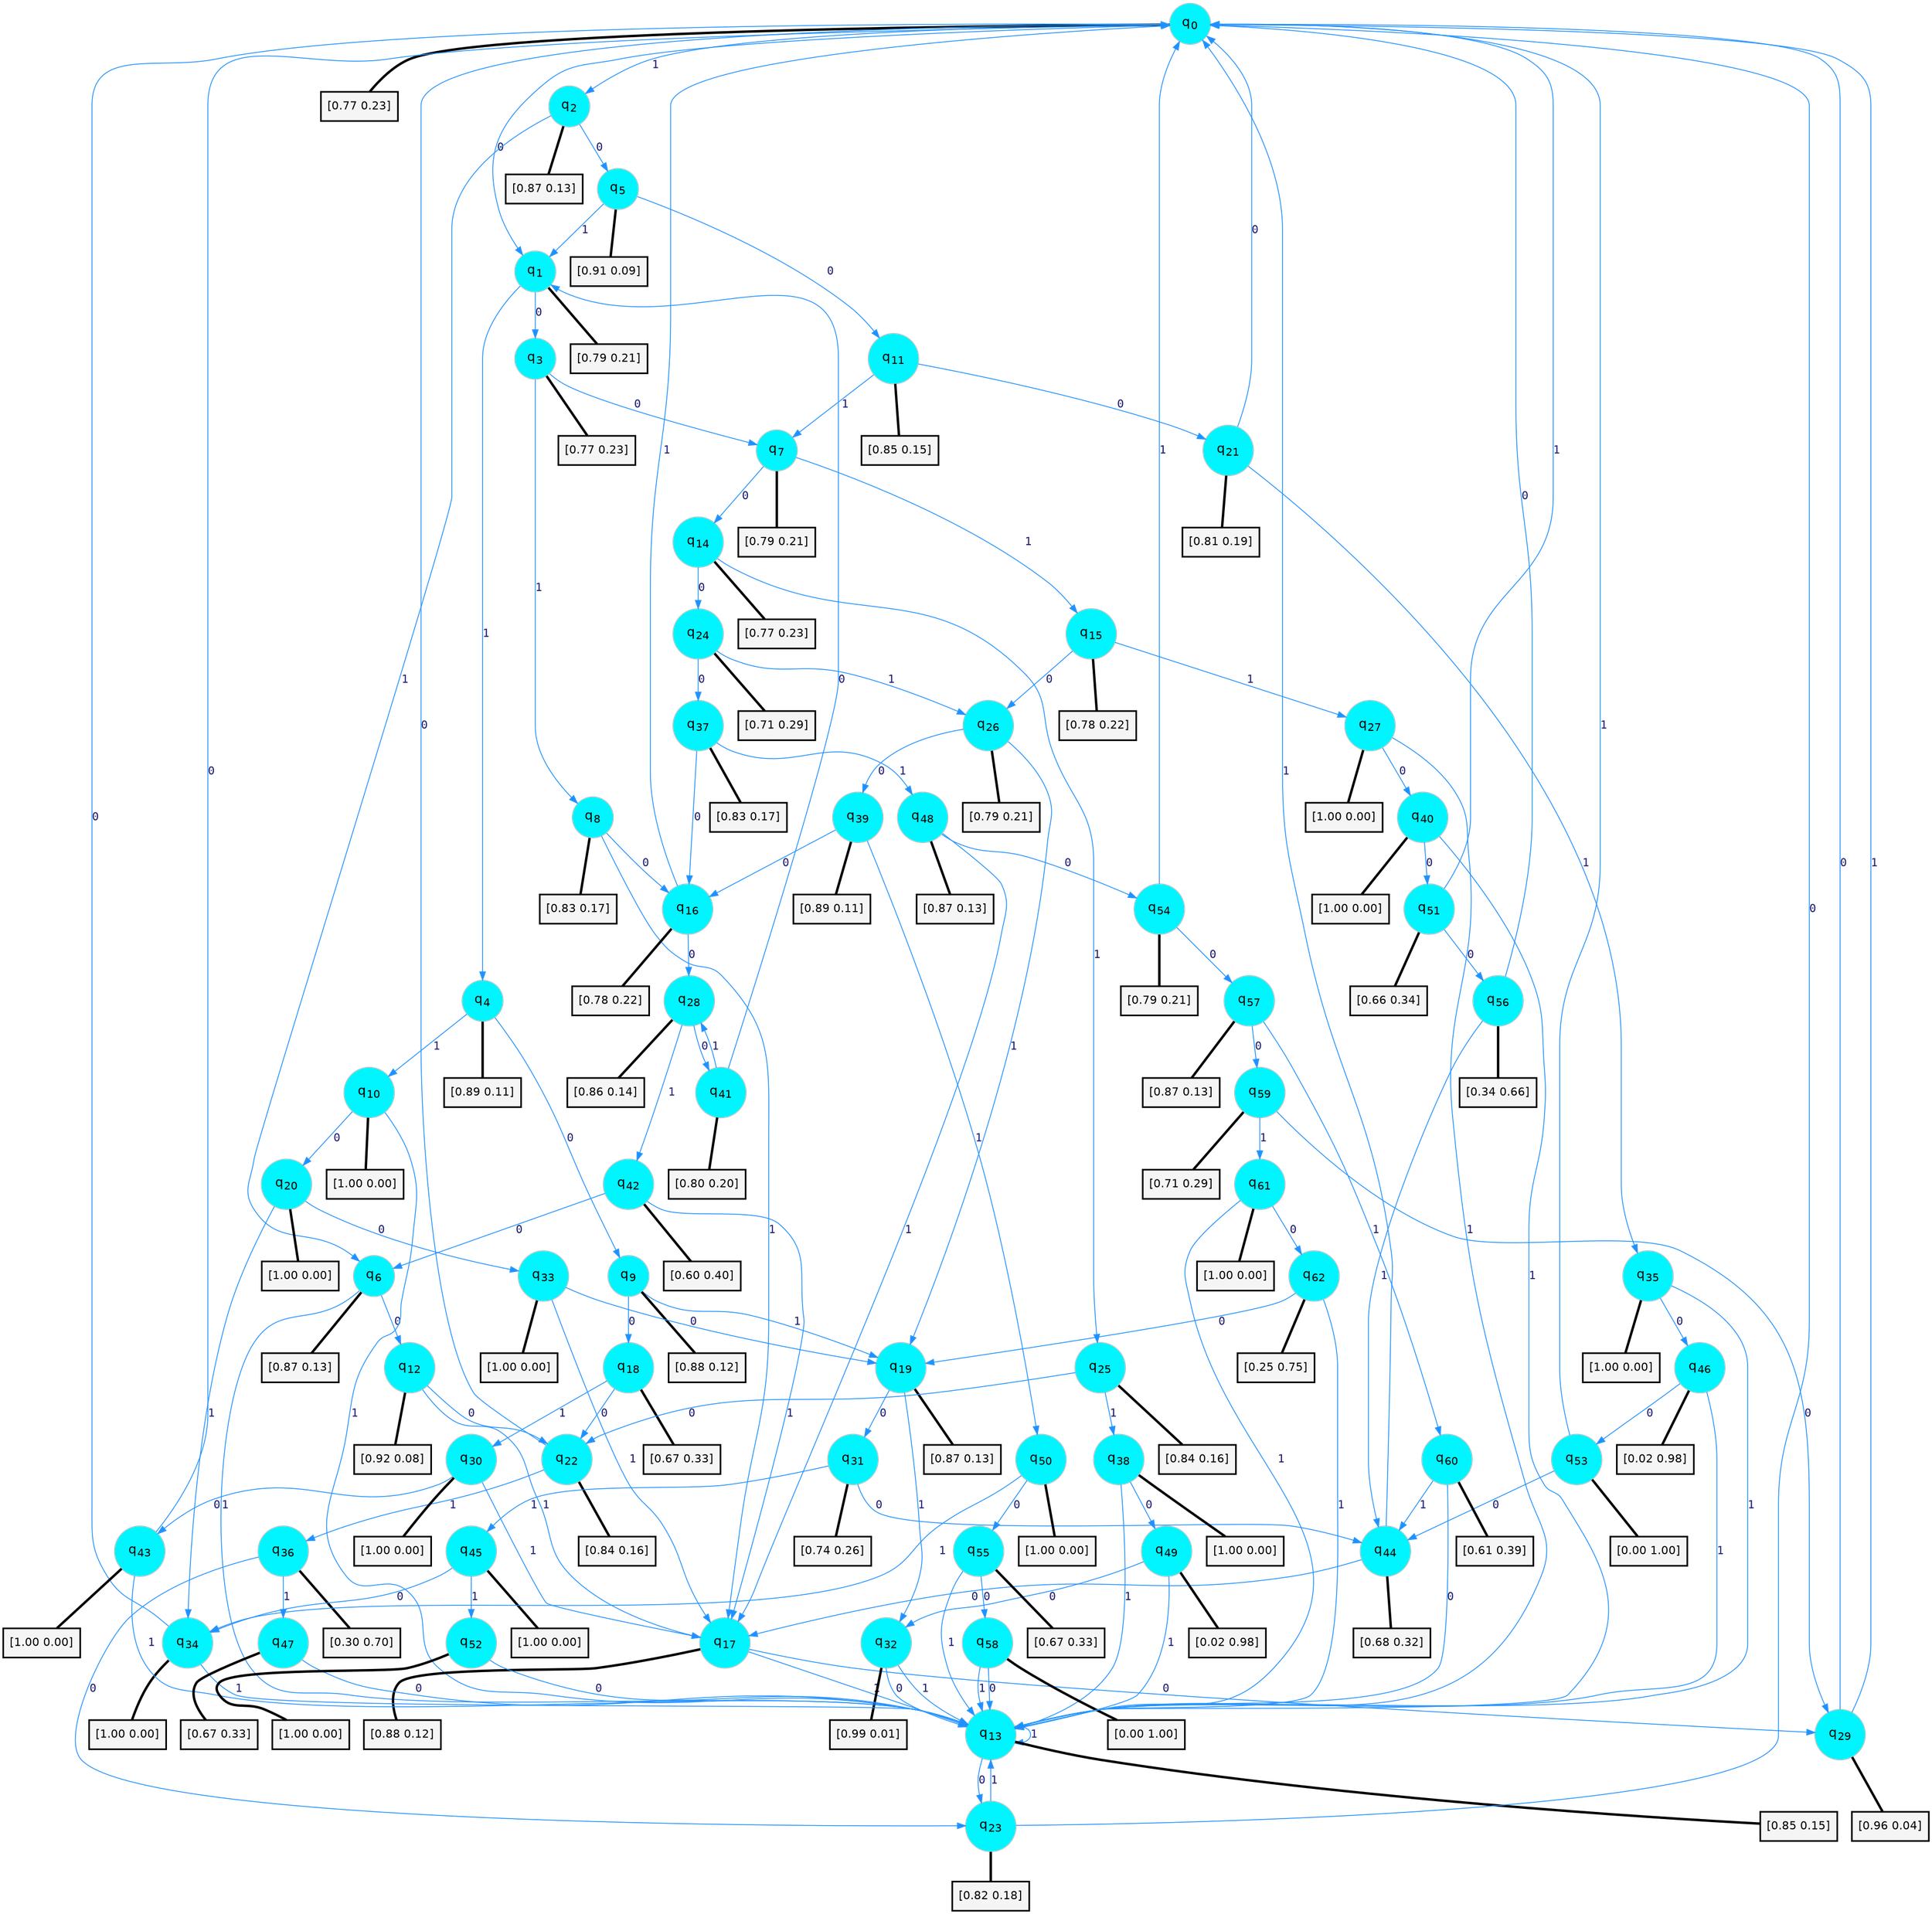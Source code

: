 digraph G {
graph [
bgcolor=transparent, dpi=300, rankdir=TD, size="40,25"];
node [
color=gray, fillcolor=turquoise1, fontcolor=black, fontname=Helvetica, fontsize=16, fontweight=bold, shape=circle, style=filled];
edge [
arrowsize=1, color=dodgerblue1, fontcolor=midnightblue, fontname=courier, fontweight=bold, penwidth=1, style=solid, weight=20];
0[label=<q<SUB>0</SUB>>];
1[label=<q<SUB>1</SUB>>];
2[label=<q<SUB>2</SUB>>];
3[label=<q<SUB>3</SUB>>];
4[label=<q<SUB>4</SUB>>];
5[label=<q<SUB>5</SUB>>];
6[label=<q<SUB>6</SUB>>];
7[label=<q<SUB>7</SUB>>];
8[label=<q<SUB>8</SUB>>];
9[label=<q<SUB>9</SUB>>];
10[label=<q<SUB>10</SUB>>];
11[label=<q<SUB>11</SUB>>];
12[label=<q<SUB>12</SUB>>];
13[label=<q<SUB>13</SUB>>];
14[label=<q<SUB>14</SUB>>];
15[label=<q<SUB>15</SUB>>];
16[label=<q<SUB>16</SUB>>];
17[label=<q<SUB>17</SUB>>];
18[label=<q<SUB>18</SUB>>];
19[label=<q<SUB>19</SUB>>];
20[label=<q<SUB>20</SUB>>];
21[label=<q<SUB>21</SUB>>];
22[label=<q<SUB>22</SUB>>];
23[label=<q<SUB>23</SUB>>];
24[label=<q<SUB>24</SUB>>];
25[label=<q<SUB>25</SUB>>];
26[label=<q<SUB>26</SUB>>];
27[label=<q<SUB>27</SUB>>];
28[label=<q<SUB>28</SUB>>];
29[label=<q<SUB>29</SUB>>];
30[label=<q<SUB>30</SUB>>];
31[label=<q<SUB>31</SUB>>];
32[label=<q<SUB>32</SUB>>];
33[label=<q<SUB>33</SUB>>];
34[label=<q<SUB>34</SUB>>];
35[label=<q<SUB>35</SUB>>];
36[label=<q<SUB>36</SUB>>];
37[label=<q<SUB>37</SUB>>];
38[label=<q<SUB>38</SUB>>];
39[label=<q<SUB>39</SUB>>];
40[label=<q<SUB>40</SUB>>];
41[label=<q<SUB>41</SUB>>];
42[label=<q<SUB>42</SUB>>];
43[label=<q<SUB>43</SUB>>];
44[label=<q<SUB>44</SUB>>];
45[label=<q<SUB>45</SUB>>];
46[label=<q<SUB>46</SUB>>];
47[label=<q<SUB>47</SUB>>];
48[label=<q<SUB>48</SUB>>];
49[label=<q<SUB>49</SUB>>];
50[label=<q<SUB>50</SUB>>];
51[label=<q<SUB>51</SUB>>];
52[label=<q<SUB>52</SUB>>];
53[label=<q<SUB>53</SUB>>];
54[label=<q<SUB>54</SUB>>];
55[label=<q<SUB>55</SUB>>];
56[label=<q<SUB>56</SUB>>];
57[label=<q<SUB>57</SUB>>];
58[label=<q<SUB>58</SUB>>];
59[label=<q<SUB>59</SUB>>];
60[label=<q<SUB>60</SUB>>];
61[label=<q<SUB>61</SUB>>];
62[label=<q<SUB>62</SUB>>];
63[label="[0.77 0.23]", shape=box,fontcolor=black, fontname=Helvetica, fontsize=14, penwidth=2, fillcolor=whitesmoke,color=black];
64[label="[0.79 0.21]", shape=box,fontcolor=black, fontname=Helvetica, fontsize=14, penwidth=2, fillcolor=whitesmoke,color=black];
65[label="[0.87 0.13]", shape=box,fontcolor=black, fontname=Helvetica, fontsize=14, penwidth=2, fillcolor=whitesmoke,color=black];
66[label="[0.77 0.23]", shape=box,fontcolor=black, fontname=Helvetica, fontsize=14, penwidth=2, fillcolor=whitesmoke,color=black];
67[label="[0.89 0.11]", shape=box,fontcolor=black, fontname=Helvetica, fontsize=14, penwidth=2, fillcolor=whitesmoke,color=black];
68[label="[0.91 0.09]", shape=box,fontcolor=black, fontname=Helvetica, fontsize=14, penwidth=2, fillcolor=whitesmoke,color=black];
69[label="[0.87 0.13]", shape=box,fontcolor=black, fontname=Helvetica, fontsize=14, penwidth=2, fillcolor=whitesmoke,color=black];
70[label="[0.79 0.21]", shape=box,fontcolor=black, fontname=Helvetica, fontsize=14, penwidth=2, fillcolor=whitesmoke,color=black];
71[label="[0.83 0.17]", shape=box,fontcolor=black, fontname=Helvetica, fontsize=14, penwidth=2, fillcolor=whitesmoke,color=black];
72[label="[0.88 0.12]", shape=box,fontcolor=black, fontname=Helvetica, fontsize=14, penwidth=2, fillcolor=whitesmoke,color=black];
73[label="[1.00 0.00]", shape=box,fontcolor=black, fontname=Helvetica, fontsize=14, penwidth=2, fillcolor=whitesmoke,color=black];
74[label="[0.85 0.15]", shape=box,fontcolor=black, fontname=Helvetica, fontsize=14, penwidth=2, fillcolor=whitesmoke,color=black];
75[label="[0.92 0.08]", shape=box,fontcolor=black, fontname=Helvetica, fontsize=14, penwidth=2, fillcolor=whitesmoke,color=black];
76[label="[0.85 0.15]", shape=box,fontcolor=black, fontname=Helvetica, fontsize=14, penwidth=2, fillcolor=whitesmoke,color=black];
77[label="[0.77 0.23]", shape=box,fontcolor=black, fontname=Helvetica, fontsize=14, penwidth=2, fillcolor=whitesmoke,color=black];
78[label="[0.78 0.22]", shape=box,fontcolor=black, fontname=Helvetica, fontsize=14, penwidth=2, fillcolor=whitesmoke,color=black];
79[label="[0.78 0.22]", shape=box,fontcolor=black, fontname=Helvetica, fontsize=14, penwidth=2, fillcolor=whitesmoke,color=black];
80[label="[0.88 0.12]", shape=box,fontcolor=black, fontname=Helvetica, fontsize=14, penwidth=2, fillcolor=whitesmoke,color=black];
81[label="[0.67 0.33]", shape=box,fontcolor=black, fontname=Helvetica, fontsize=14, penwidth=2, fillcolor=whitesmoke,color=black];
82[label="[0.87 0.13]", shape=box,fontcolor=black, fontname=Helvetica, fontsize=14, penwidth=2, fillcolor=whitesmoke,color=black];
83[label="[1.00 0.00]", shape=box,fontcolor=black, fontname=Helvetica, fontsize=14, penwidth=2, fillcolor=whitesmoke,color=black];
84[label="[0.81 0.19]", shape=box,fontcolor=black, fontname=Helvetica, fontsize=14, penwidth=2, fillcolor=whitesmoke,color=black];
85[label="[0.84 0.16]", shape=box,fontcolor=black, fontname=Helvetica, fontsize=14, penwidth=2, fillcolor=whitesmoke,color=black];
86[label="[0.82 0.18]", shape=box,fontcolor=black, fontname=Helvetica, fontsize=14, penwidth=2, fillcolor=whitesmoke,color=black];
87[label="[0.71 0.29]", shape=box,fontcolor=black, fontname=Helvetica, fontsize=14, penwidth=2, fillcolor=whitesmoke,color=black];
88[label="[0.84 0.16]", shape=box,fontcolor=black, fontname=Helvetica, fontsize=14, penwidth=2, fillcolor=whitesmoke,color=black];
89[label="[0.79 0.21]", shape=box,fontcolor=black, fontname=Helvetica, fontsize=14, penwidth=2, fillcolor=whitesmoke,color=black];
90[label="[1.00 0.00]", shape=box,fontcolor=black, fontname=Helvetica, fontsize=14, penwidth=2, fillcolor=whitesmoke,color=black];
91[label="[0.86 0.14]", shape=box,fontcolor=black, fontname=Helvetica, fontsize=14, penwidth=2, fillcolor=whitesmoke,color=black];
92[label="[0.96 0.04]", shape=box,fontcolor=black, fontname=Helvetica, fontsize=14, penwidth=2, fillcolor=whitesmoke,color=black];
93[label="[1.00 0.00]", shape=box,fontcolor=black, fontname=Helvetica, fontsize=14, penwidth=2, fillcolor=whitesmoke,color=black];
94[label="[0.74 0.26]", shape=box,fontcolor=black, fontname=Helvetica, fontsize=14, penwidth=2, fillcolor=whitesmoke,color=black];
95[label="[0.99 0.01]", shape=box,fontcolor=black, fontname=Helvetica, fontsize=14, penwidth=2, fillcolor=whitesmoke,color=black];
96[label="[1.00 0.00]", shape=box,fontcolor=black, fontname=Helvetica, fontsize=14, penwidth=2, fillcolor=whitesmoke,color=black];
97[label="[1.00 0.00]", shape=box,fontcolor=black, fontname=Helvetica, fontsize=14, penwidth=2, fillcolor=whitesmoke,color=black];
98[label="[1.00 0.00]", shape=box,fontcolor=black, fontname=Helvetica, fontsize=14, penwidth=2, fillcolor=whitesmoke,color=black];
99[label="[0.30 0.70]", shape=box,fontcolor=black, fontname=Helvetica, fontsize=14, penwidth=2, fillcolor=whitesmoke,color=black];
100[label="[0.83 0.17]", shape=box,fontcolor=black, fontname=Helvetica, fontsize=14, penwidth=2, fillcolor=whitesmoke,color=black];
101[label="[1.00 0.00]", shape=box,fontcolor=black, fontname=Helvetica, fontsize=14, penwidth=2, fillcolor=whitesmoke,color=black];
102[label="[0.89 0.11]", shape=box,fontcolor=black, fontname=Helvetica, fontsize=14, penwidth=2, fillcolor=whitesmoke,color=black];
103[label="[1.00 0.00]", shape=box,fontcolor=black, fontname=Helvetica, fontsize=14, penwidth=2, fillcolor=whitesmoke,color=black];
104[label="[0.80 0.20]", shape=box,fontcolor=black, fontname=Helvetica, fontsize=14, penwidth=2, fillcolor=whitesmoke,color=black];
105[label="[0.60 0.40]", shape=box,fontcolor=black, fontname=Helvetica, fontsize=14, penwidth=2, fillcolor=whitesmoke,color=black];
106[label="[1.00 0.00]", shape=box,fontcolor=black, fontname=Helvetica, fontsize=14, penwidth=2, fillcolor=whitesmoke,color=black];
107[label="[0.68 0.32]", shape=box,fontcolor=black, fontname=Helvetica, fontsize=14, penwidth=2, fillcolor=whitesmoke,color=black];
108[label="[1.00 0.00]", shape=box,fontcolor=black, fontname=Helvetica, fontsize=14, penwidth=2, fillcolor=whitesmoke,color=black];
109[label="[0.02 0.98]", shape=box,fontcolor=black, fontname=Helvetica, fontsize=14, penwidth=2, fillcolor=whitesmoke,color=black];
110[label="[0.67 0.33]", shape=box,fontcolor=black, fontname=Helvetica, fontsize=14, penwidth=2, fillcolor=whitesmoke,color=black];
111[label="[0.87 0.13]", shape=box,fontcolor=black, fontname=Helvetica, fontsize=14, penwidth=2, fillcolor=whitesmoke,color=black];
112[label="[0.02 0.98]", shape=box,fontcolor=black, fontname=Helvetica, fontsize=14, penwidth=2, fillcolor=whitesmoke,color=black];
113[label="[1.00 0.00]", shape=box,fontcolor=black, fontname=Helvetica, fontsize=14, penwidth=2, fillcolor=whitesmoke,color=black];
114[label="[0.66 0.34]", shape=box,fontcolor=black, fontname=Helvetica, fontsize=14, penwidth=2, fillcolor=whitesmoke,color=black];
115[label="[1.00 0.00]", shape=box,fontcolor=black, fontname=Helvetica, fontsize=14, penwidth=2, fillcolor=whitesmoke,color=black];
116[label="[0.00 1.00]", shape=box,fontcolor=black, fontname=Helvetica, fontsize=14, penwidth=2, fillcolor=whitesmoke,color=black];
117[label="[0.79 0.21]", shape=box,fontcolor=black, fontname=Helvetica, fontsize=14, penwidth=2, fillcolor=whitesmoke,color=black];
118[label="[0.67 0.33]", shape=box,fontcolor=black, fontname=Helvetica, fontsize=14, penwidth=2, fillcolor=whitesmoke,color=black];
119[label="[0.34 0.66]", shape=box,fontcolor=black, fontname=Helvetica, fontsize=14, penwidth=2, fillcolor=whitesmoke,color=black];
120[label="[0.87 0.13]", shape=box,fontcolor=black, fontname=Helvetica, fontsize=14, penwidth=2, fillcolor=whitesmoke,color=black];
121[label="[0.00 1.00]", shape=box,fontcolor=black, fontname=Helvetica, fontsize=14, penwidth=2, fillcolor=whitesmoke,color=black];
122[label="[0.71 0.29]", shape=box,fontcolor=black, fontname=Helvetica, fontsize=14, penwidth=2, fillcolor=whitesmoke,color=black];
123[label="[0.61 0.39]", shape=box,fontcolor=black, fontname=Helvetica, fontsize=14, penwidth=2, fillcolor=whitesmoke,color=black];
124[label="[1.00 0.00]", shape=box,fontcolor=black, fontname=Helvetica, fontsize=14, penwidth=2, fillcolor=whitesmoke,color=black];
125[label="[0.25 0.75]", shape=box,fontcolor=black, fontname=Helvetica, fontsize=14, penwidth=2, fillcolor=whitesmoke,color=black];
0->1 [label=0];
0->2 [label=1];
0->63 [arrowhead=none, penwidth=3,color=black];
1->3 [label=0];
1->4 [label=1];
1->64 [arrowhead=none, penwidth=3,color=black];
2->5 [label=0];
2->6 [label=1];
2->65 [arrowhead=none, penwidth=3,color=black];
3->7 [label=0];
3->8 [label=1];
3->66 [arrowhead=none, penwidth=3,color=black];
4->9 [label=0];
4->10 [label=1];
4->67 [arrowhead=none, penwidth=3,color=black];
5->11 [label=0];
5->1 [label=1];
5->68 [arrowhead=none, penwidth=3,color=black];
6->12 [label=0];
6->13 [label=1];
6->69 [arrowhead=none, penwidth=3,color=black];
7->14 [label=0];
7->15 [label=1];
7->70 [arrowhead=none, penwidth=3,color=black];
8->16 [label=0];
8->17 [label=1];
8->71 [arrowhead=none, penwidth=3,color=black];
9->18 [label=0];
9->19 [label=1];
9->72 [arrowhead=none, penwidth=3,color=black];
10->20 [label=0];
10->13 [label=1];
10->73 [arrowhead=none, penwidth=3,color=black];
11->21 [label=0];
11->7 [label=1];
11->74 [arrowhead=none, penwidth=3,color=black];
12->22 [label=0];
12->17 [label=1];
12->75 [arrowhead=none, penwidth=3,color=black];
13->23 [label=0];
13->13 [label=1];
13->76 [arrowhead=none, penwidth=3,color=black];
14->24 [label=0];
14->25 [label=1];
14->77 [arrowhead=none, penwidth=3,color=black];
15->26 [label=0];
15->27 [label=1];
15->78 [arrowhead=none, penwidth=3,color=black];
16->28 [label=0];
16->0 [label=1];
16->79 [arrowhead=none, penwidth=3,color=black];
17->29 [label=0];
17->13 [label=1];
17->80 [arrowhead=none, penwidth=3,color=black];
18->22 [label=0];
18->30 [label=1];
18->81 [arrowhead=none, penwidth=3,color=black];
19->31 [label=0];
19->32 [label=1];
19->82 [arrowhead=none, penwidth=3,color=black];
20->33 [label=0];
20->34 [label=1];
20->83 [arrowhead=none, penwidth=3,color=black];
21->0 [label=0];
21->35 [label=1];
21->84 [arrowhead=none, penwidth=3,color=black];
22->0 [label=0];
22->36 [label=1];
22->85 [arrowhead=none, penwidth=3,color=black];
23->0 [label=0];
23->13 [label=1];
23->86 [arrowhead=none, penwidth=3,color=black];
24->37 [label=0];
24->26 [label=1];
24->87 [arrowhead=none, penwidth=3,color=black];
25->22 [label=0];
25->38 [label=1];
25->88 [arrowhead=none, penwidth=3,color=black];
26->39 [label=0];
26->19 [label=1];
26->89 [arrowhead=none, penwidth=3,color=black];
27->40 [label=0];
27->13 [label=1];
27->90 [arrowhead=none, penwidth=3,color=black];
28->41 [label=0];
28->42 [label=1];
28->91 [arrowhead=none, penwidth=3,color=black];
29->0 [label=0];
29->0 [label=1];
29->92 [arrowhead=none, penwidth=3,color=black];
30->43 [label=0];
30->17 [label=1];
30->93 [arrowhead=none, penwidth=3,color=black];
31->44 [label=0];
31->45 [label=1];
31->94 [arrowhead=none, penwidth=3,color=black];
32->13 [label=0];
32->13 [label=1];
32->95 [arrowhead=none, penwidth=3,color=black];
33->19 [label=0];
33->17 [label=1];
33->96 [arrowhead=none, penwidth=3,color=black];
34->0 [label=0];
34->13 [label=1];
34->97 [arrowhead=none, penwidth=3,color=black];
35->46 [label=0];
35->13 [label=1];
35->98 [arrowhead=none, penwidth=3,color=black];
36->23 [label=0];
36->47 [label=1];
36->99 [arrowhead=none, penwidth=3,color=black];
37->16 [label=0];
37->48 [label=1];
37->100 [arrowhead=none, penwidth=3,color=black];
38->49 [label=0];
38->13 [label=1];
38->101 [arrowhead=none, penwidth=3,color=black];
39->16 [label=0];
39->50 [label=1];
39->102 [arrowhead=none, penwidth=3,color=black];
40->51 [label=0];
40->13 [label=1];
40->103 [arrowhead=none, penwidth=3,color=black];
41->1 [label=0];
41->28 [label=1];
41->104 [arrowhead=none, penwidth=3,color=black];
42->6 [label=0];
42->17 [label=1];
42->105 [arrowhead=none, penwidth=3,color=black];
43->0 [label=0];
43->13 [label=1];
43->106 [arrowhead=none, penwidth=3,color=black];
44->17 [label=0];
44->0 [label=1];
44->107 [arrowhead=none, penwidth=3,color=black];
45->34 [label=0];
45->52 [label=1];
45->108 [arrowhead=none, penwidth=3,color=black];
46->53 [label=0];
46->13 [label=1];
46->109 [arrowhead=none, penwidth=3,color=black];
47->13 [label=0];
47->110 [arrowhead=none, penwidth=3,color=black];
48->54 [label=0];
48->17 [label=1];
48->111 [arrowhead=none, penwidth=3,color=black];
49->32 [label=0];
49->13 [label=1];
49->112 [arrowhead=none, penwidth=3,color=black];
50->55 [label=0];
50->34 [label=1];
50->113 [arrowhead=none, penwidth=3,color=black];
51->56 [label=0];
51->0 [label=1];
51->114 [arrowhead=none, penwidth=3,color=black];
52->13 [label=0];
52->115 [arrowhead=none, penwidth=3,color=black];
53->44 [label=0];
53->0 [label=1];
53->116 [arrowhead=none, penwidth=3,color=black];
54->57 [label=0];
54->0 [label=1];
54->117 [arrowhead=none, penwidth=3,color=black];
55->58 [label=0];
55->13 [label=1];
55->118 [arrowhead=none, penwidth=3,color=black];
56->0 [label=0];
56->44 [label=1];
56->119 [arrowhead=none, penwidth=3,color=black];
57->59 [label=0];
57->60 [label=1];
57->120 [arrowhead=none, penwidth=3,color=black];
58->13 [label=0];
58->13 [label=1];
58->121 [arrowhead=none, penwidth=3,color=black];
59->29 [label=0];
59->61 [label=1];
59->122 [arrowhead=none, penwidth=3,color=black];
60->13 [label=0];
60->44 [label=1];
60->123 [arrowhead=none, penwidth=3,color=black];
61->62 [label=0];
61->13 [label=1];
61->124 [arrowhead=none, penwidth=3,color=black];
62->19 [label=0];
62->13 [label=1];
62->125 [arrowhead=none, penwidth=3,color=black];
}
